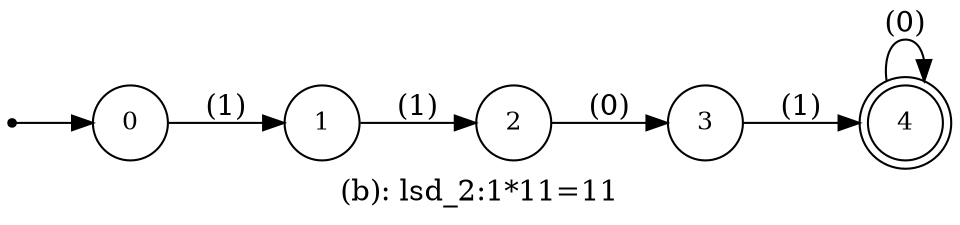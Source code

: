 digraph G {
label = "(b): lsd_2:1*11=11";
rankdir = LR;
node [shape = circle, label="0", fontsize=12]0;
node [shape = circle, label="1", fontsize=12]1;
node [shape = circle, label="2", fontsize=12]2;
node [shape = circle, label="3", fontsize=12]3;
node [shape = doublecircle, label="4", fontsize=12]4;
node [shape = point ]; qi
qi ->0;
0 -> 1[ label = "(1)"];
1 -> 2[ label = "(1)"];
2 -> 3[ label = "(0)"];
3 -> 4[ label = "(1)"];
4 -> 4[ label = "(0)"];
}
